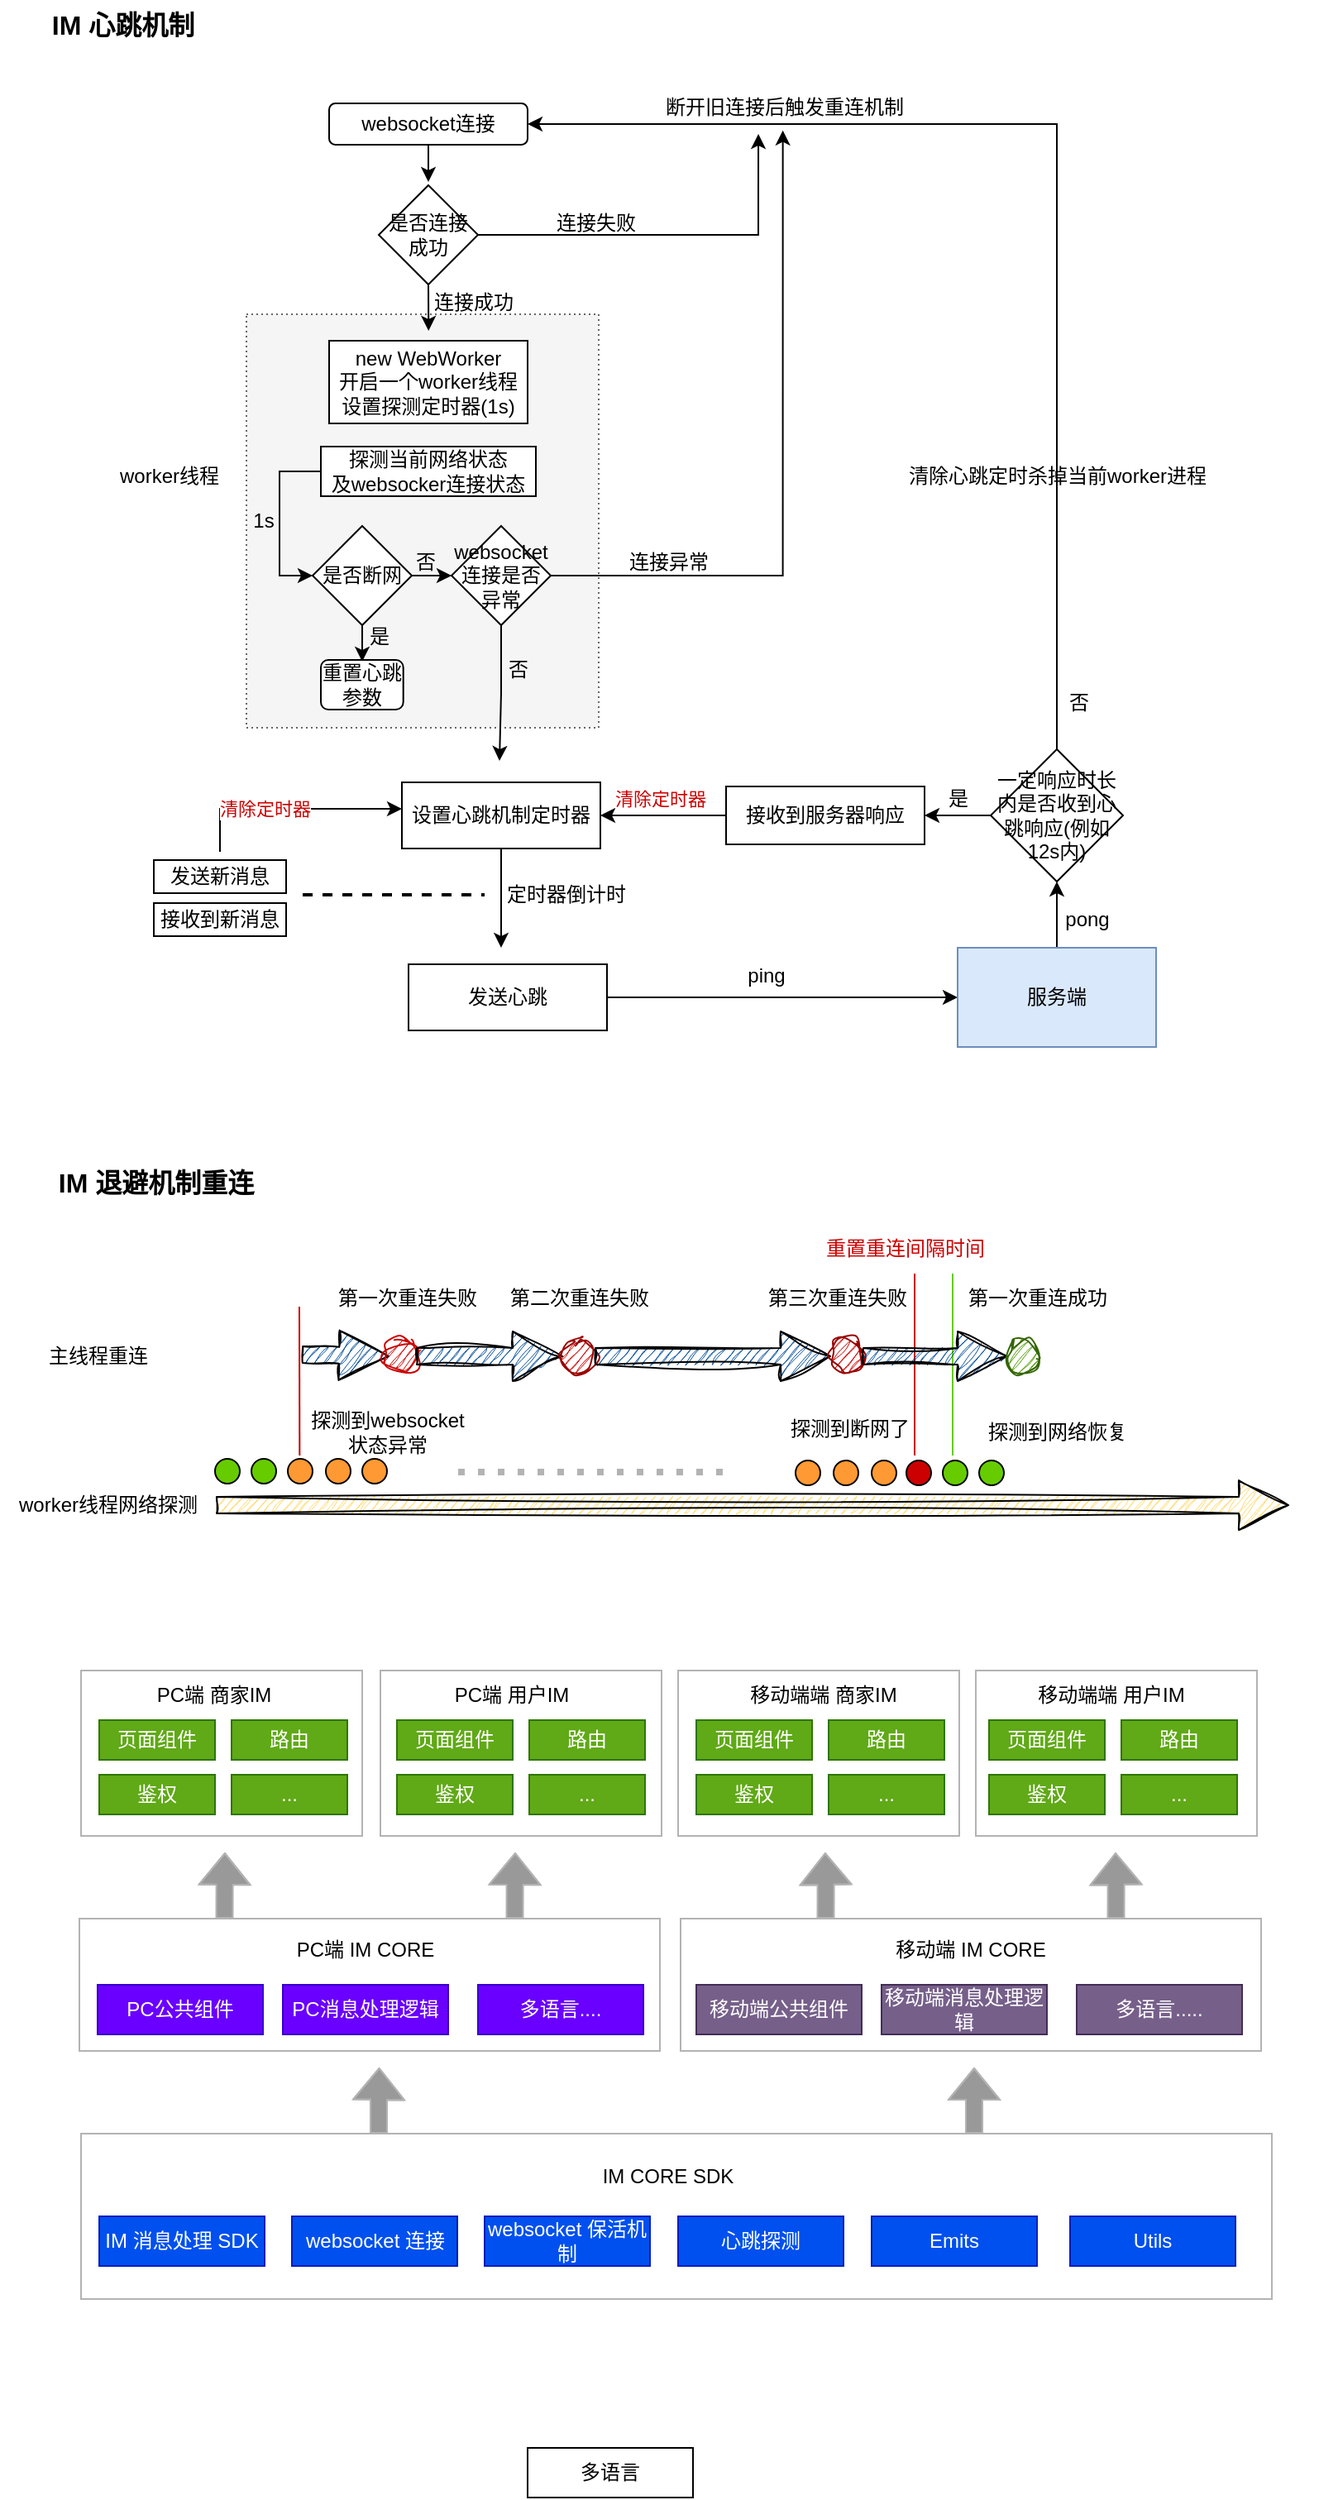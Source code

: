 <mxfile version="21.2.1" type="github">
  <diagram name="第 1 页" id="Ruh7ImkBMBkC0HaApEOw">
    <mxGraphModel dx="1346" dy="859" grid="1" gridSize="10" guides="1" tooltips="1" connect="1" arrows="1" fold="1" page="1" pageScale="1" pageWidth="827" pageHeight="1169" math="0" shadow="0">
      <root>
        <mxCell id="0" />
        <mxCell id="1" parent="0" />
        <mxCell id="fL-9hyHwcYi3x7qJMCCa-196" style="edgeStyle=orthogonalEdgeStyle;rounded=0;orthogonalLoop=1;jettySize=auto;html=1;exitX=0.25;exitY=0;exitDx=0;exitDy=0;shape=flexArrow;fillColor=#999999;strokeColor=#B3B3B3;width=10;" edge="1" parent="1" source="fL-9hyHwcYi3x7qJMCCa-179">
          <mxGeometry relative="1" as="geometry">
            <mxPoint x="250.296" y="1260" as="targetPoint" />
          </mxGeometry>
        </mxCell>
        <mxCell id="fL-9hyHwcYi3x7qJMCCa-197" style="edgeStyle=orthogonalEdgeStyle;rounded=0;orthogonalLoop=1;jettySize=auto;html=1;exitX=0.75;exitY=0;exitDx=0;exitDy=0;shape=flexArrow;fillColor=#999999;strokeColor=#B3B3B3;arcSize=20;fixDash=0;snapToPoint=0;" edge="1" parent="1" source="fL-9hyHwcYi3x7qJMCCa-179">
          <mxGeometry relative="1" as="geometry">
            <mxPoint x="610.0" y="1260" as="targetPoint" />
          </mxGeometry>
        </mxCell>
        <mxCell id="fL-9hyHwcYi3x7qJMCCa-179" value="" style="rounded=0;whiteSpace=wrap;html=1;strokeColor=#B3B3B3;" vertex="1" parent="1">
          <mxGeometry x="70" y="1300" width="720" height="100" as="geometry" />
        </mxCell>
        <mxCell id="fL-9hyHwcYi3x7qJMCCa-194" style="edgeStyle=orthogonalEdgeStyle;rounded=0;orthogonalLoop=1;jettySize=auto;html=1;exitX=0.25;exitY=0;exitDx=0;exitDy=0;shape=flexArrow;fillColor=#999999;strokeColor=#B3B3B3;" edge="1" parent="1" source="fL-9hyHwcYi3x7qJMCCa-168">
          <mxGeometry relative="1" as="geometry">
            <mxPoint x="519.926" y="1130" as="targetPoint" />
          </mxGeometry>
        </mxCell>
        <mxCell id="fL-9hyHwcYi3x7qJMCCa-195" style="edgeStyle=orthogonalEdgeStyle;rounded=0;orthogonalLoop=1;jettySize=auto;html=1;exitX=0.75;exitY=0;exitDx=0;exitDy=0;shape=flexArrow;fillColor=#999999;strokeColor=#B3B3B3;" edge="1" parent="1" source="fL-9hyHwcYi3x7qJMCCa-168">
          <mxGeometry relative="1" as="geometry">
            <mxPoint x="695.481" y="1130" as="targetPoint" />
          </mxGeometry>
        </mxCell>
        <mxCell id="fL-9hyHwcYi3x7qJMCCa-168" value="" style="rounded=0;whiteSpace=wrap;html=1;strokeColor=#B3B3B3;" vertex="1" parent="1">
          <mxGeometry x="432.5" y="1170" width="351" height="80" as="geometry" />
        </mxCell>
        <mxCell id="fL-9hyHwcYi3x7qJMCCa-192" style="edgeStyle=orthogonalEdgeStyle;rounded=0;orthogonalLoop=1;jettySize=auto;html=1;exitX=0.25;exitY=0;exitDx=0;exitDy=0;shape=flexArrow;fillColor=#999999;strokeColor=#B3B3B3;" edge="1" parent="1" source="fL-9hyHwcYi3x7qJMCCa-165">
          <mxGeometry relative="1" as="geometry">
            <mxPoint x="156.963" y="1130" as="targetPoint" />
          </mxGeometry>
        </mxCell>
        <mxCell id="fL-9hyHwcYi3x7qJMCCa-193" style="edgeStyle=orthogonalEdgeStyle;rounded=0;orthogonalLoop=1;jettySize=auto;html=1;exitX=0.75;exitY=0;exitDx=0;exitDy=0;shape=flexArrow;fillColor=#999999;strokeColor=#B3B3B3;" edge="1" parent="1" source="fL-9hyHwcYi3x7qJMCCa-165">
          <mxGeometry relative="1" as="geometry">
            <mxPoint x="332.519" y="1130" as="targetPoint" />
          </mxGeometry>
        </mxCell>
        <mxCell id="fL-9hyHwcYi3x7qJMCCa-165" value="" style="rounded=0;whiteSpace=wrap;html=1;strokeColor=#B3B3B3;" vertex="1" parent="1">
          <mxGeometry x="69" y="1170" width="351" height="80" as="geometry" />
        </mxCell>
        <mxCell id="fL-9hyHwcYi3x7qJMCCa-162" value="" style="rounded=0;whiteSpace=wrap;html=1;strokeColor=#B3B3B3;" vertex="1" parent="1">
          <mxGeometry x="251" y="1020" width="170" height="100" as="geometry" />
        </mxCell>
        <mxCell id="fL-9hyHwcYi3x7qJMCCa-163" value="" style="rounded=0;whiteSpace=wrap;html=1;strokeColor=#B3B3B3;" vertex="1" parent="1">
          <mxGeometry x="431" y="1020" width="170" height="100" as="geometry" />
        </mxCell>
        <mxCell id="fL-9hyHwcYi3x7qJMCCa-164" value="" style="rounded=0;whiteSpace=wrap;html=1;strokeColor=#B3B3B3;" vertex="1" parent="1">
          <mxGeometry x="611" y="1020" width="170" height="100" as="geometry" />
        </mxCell>
        <mxCell id="fL-9hyHwcYi3x7qJMCCa-148" value="" style="rounded=0;whiteSpace=wrap;html=1;strokeColor=#B3B3B3;" vertex="1" parent="1">
          <mxGeometry x="70" y="1020" width="170" height="100" as="geometry" />
        </mxCell>
        <mxCell id="fL-9hyHwcYi3x7qJMCCa-1" value="" style="whiteSpace=wrap;html=1;dashed=1;fillColor=#f5f5f5;fontColor=#333333;strokeColor=#666666;dashPattern=1 2;" vertex="1" parent="1">
          <mxGeometry x="170" y="200" width="213" height="250" as="geometry" />
        </mxCell>
        <mxCell id="fL-9hyHwcYi3x7qJMCCa-58" style="edgeStyle=orthogonalEdgeStyle;rounded=0;orthogonalLoop=1;jettySize=auto;html=1;exitX=0.5;exitY=1;exitDx=0;exitDy=0;" edge="1" parent="1">
          <mxGeometry relative="1" as="geometry">
            <mxPoint x="280" y="120" as="targetPoint" />
            <mxPoint x="282" y="97.5" as="sourcePoint" />
          </mxGeometry>
        </mxCell>
        <mxCell id="fL-9hyHwcYi3x7qJMCCa-3" value="websocket连接" style="rounded=1;whiteSpace=wrap;html=1;fontSize=12;glass=0;strokeWidth=1;shadow=0;" vertex="1" parent="1">
          <mxGeometry x="220" y="72.5" width="120" height="25" as="geometry" />
        </mxCell>
        <mxCell id="fL-9hyHwcYi3x7qJMCCa-5" value="new WebWorker&lt;br&gt;开启一个worker线程&lt;br&gt;设置探测定时器(1s)" style="rounded=0;whiteSpace=wrap;html=1;" vertex="1" parent="1">
          <mxGeometry x="220" y="216" width="120" height="50" as="geometry" />
        </mxCell>
        <mxCell id="fL-9hyHwcYi3x7qJMCCa-6" value="" style="edgeStyle=orthogonalEdgeStyle;rounded=0;orthogonalLoop=1;jettySize=auto;html=1;exitX=0.5;exitY=1;exitDx=0;exitDy=0;" edge="1" parent="1" source="fL-9hyHwcYi3x7qJMCCa-12">
          <mxGeometry relative="1" as="geometry">
            <mxPoint x="324" y="533" as="sourcePoint" />
            <mxPoint x="324" y="583" as="targetPoint" />
          </mxGeometry>
        </mxCell>
        <mxCell id="fL-9hyHwcYi3x7qJMCCa-7" value="" style="edgeStyle=orthogonalEdgeStyle;rounded=0;orthogonalLoop=1;jettySize=auto;html=1;" edge="1" parent="1" source="fL-9hyHwcYi3x7qJMCCa-8" target="fL-9hyHwcYi3x7qJMCCa-10">
          <mxGeometry relative="1" as="geometry" />
        </mxCell>
        <mxCell id="fL-9hyHwcYi3x7qJMCCa-8" value="发送心跳" style="rounded=0;whiteSpace=wrap;html=1;" vertex="1" parent="1">
          <mxGeometry x="268" y="593" width="120" height="40" as="geometry" />
        </mxCell>
        <mxCell id="fL-9hyHwcYi3x7qJMCCa-9" value="" style="edgeStyle=orthogonalEdgeStyle;rounded=0;orthogonalLoop=1;jettySize=auto;html=1;" edge="1" parent="1" source="fL-9hyHwcYi3x7qJMCCa-10" target="fL-9hyHwcYi3x7qJMCCa-24">
          <mxGeometry relative="1" as="geometry" />
        </mxCell>
        <mxCell id="fL-9hyHwcYi3x7qJMCCa-10" value="服务端" style="whiteSpace=wrap;html=1;rounded=0;fillColor=#dae8fc;strokeColor=#6c8ebf;" vertex="1" parent="1">
          <mxGeometry x="600" y="583" width="120" height="60" as="geometry" />
        </mxCell>
        <mxCell id="fL-9hyHwcYi3x7qJMCCa-11" value="定时器倒计时" style="text;html=1;align=center;verticalAlign=middle;resizable=0;points=[];autosize=1;strokeColor=none;fillColor=none;" vertex="1" parent="1">
          <mxGeometry x="313" y="536" width="100" height="30" as="geometry" />
        </mxCell>
        <mxCell id="fL-9hyHwcYi3x7qJMCCa-12" value="设置心跳机制定时器" style="rounded=0;whiteSpace=wrap;html=1;" vertex="1" parent="1">
          <mxGeometry x="264" y="483" width="120" height="40" as="geometry" />
        </mxCell>
        <mxCell id="fL-9hyHwcYi3x7qJMCCa-16" value="" style="line;strokeWidth=2;html=1;perimeter=backbonePerimeter;points=[];outlineConnect=0;dashed=1;" vertex="1" parent="1">
          <mxGeometry x="204" y="546" width="110" height="10" as="geometry" />
        </mxCell>
        <mxCell id="fL-9hyHwcYi3x7qJMCCa-17" value="" style="edgeStyle=orthogonalEdgeStyle;rounded=0;orthogonalLoop=1;jettySize=auto;html=1;entryX=0;entryY=0.5;entryDx=0;entryDy=0;" edge="1" parent="1">
          <mxGeometry relative="1" as="geometry">
            <mxPoint x="154" y="525" as="sourcePoint" />
            <mxPoint x="264.0" y="499" as="targetPoint" />
            <Array as="points">
              <mxPoint x="154" y="525" />
              <mxPoint x="154" y="499" />
            </Array>
          </mxGeometry>
        </mxCell>
        <mxCell id="fL-9hyHwcYi3x7qJMCCa-18" value="清除定时器" style="edgeLabel;html=1;align=center;verticalAlign=middle;resizable=0;points=[];fontColor=#CC0000;" vertex="1" connectable="0" parent="fL-9hyHwcYi3x7qJMCCa-17">
          <mxGeometry x="-0.281" y="-1" relative="1" as="geometry">
            <mxPoint x="4" y="-1" as="offset" />
          </mxGeometry>
        </mxCell>
        <mxCell id="fL-9hyHwcYi3x7qJMCCa-19" value="" style="edgeStyle=orthogonalEdgeStyle;rounded=0;orthogonalLoop=1;jettySize=auto;html=1;" edge="1" parent="1" source="fL-9hyHwcYi3x7qJMCCa-20" target="fL-9hyHwcYi3x7qJMCCa-12">
          <mxGeometry relative="1" as="geometry" />
        </mxCell>
        <mxCell id="fL-9hyHwcYi3x7qJMCCa-20" value="接收到服务器响应" style="whiteSpace=wrap;html=1;rounded=0;" vertex="1" parent="1">
          <mxGeometry x="460" y="485.5" width="120" height="35" as="geometry" />
        </mxCell>
        <mxCell id="fL-9hyHwcYi3x7qJMCCa-21" value="清除定时器" style="edgeLabel;html=1;align=center;verticalAlign=middle;resizable=0;points=[];fontColor=#CC0000;" vertex="1" connectable="0" parent="1">
          <mxGeometry x="420" y="493.004" as="geometry" />
        </mxCell>
        <mxCell id="fL-9hyHwcYi3x7qJMCCa-22" value="" style="edgeStyle=orthogonalEdgeStyle;rounded=0;orthogonalLoop=1;jettySize=auto;html=1;" edge="1" parent="1" source="fL-9hyHwcYi3x7qJMCCa-24" target="fL-9hyHwcYi3x7qJMCCa-20">
          <mxGeometry relative="1" as="geometry" />
        </mxCell>
        <mxCell id="fL-9hyHwcYi3x7qJMCCa-23" style="edgeStyle=orthogonalEdgeStyle;rounded=0;orthogonalLoop=1;jettySize=auto;html=1;entryX=1;entryY=0.5;entryDx=0;entryDy=0;" edge="1" parent="1" source="fL-9hyHwcYi3x7qJMCCa-24" target="fL-9hyHwcYi3x7qJMCCa-3">
          <mxGeometry relative="1" as="geometry">
            <Array as="points">
              <mxPoint x="660" y="85" />
            </Array>
          </mxGeometry>
        </mxCell>
        <mxCell id="fL-9hyHwcYi3x7qJMCCa-24" value="一定响应时长内是否收到心跳响应(例如12s内)" style="rhombus;whiteSpace=wrap;html=1;rounded=0;" vertex="1" parent="1">
          <mxGeometry x="620" y="463" width="80" height="80" as="geometry" />
        </mxCell>
        <mxCell id="fL-9hyHwcYi3x7qJMCCa-25" value="是" style="text;html=1;align=center;verticalAlign=middle;resizable=0;points=[];autosize=1;strokeColor=none;fillColor=none;" vertex="1" parent="1">
          <mxGeometry x="580" y="478" width="40" height="30" as="geometry" />
        </mxCell>
        <mxCell id="fL-9hyHwcYi3x7qJMCCa-26" value="断开旧连接后触发重连机制" style="text;html=1;align=center;verticalAlign=middle;resizable=0;points=[];autosize=1;strokeColor=none;fillColor=none;" vertex="1" parent="1">
          <mxGeometry x="410" y="60" width="170" height="30" as="geometry" />
        </mxCell>
        <mxCell id="fL-9hyHwcYi3x7qJMCCa-27" value="否" style="text;html=1;align=center;verticalAlign=middle;resizable=0;points=[];autosize=1;strokeColor=none;fillColor=none;" vertex="1" parent="1">
          <mxGeometry x="653" y="420" width="40" height="30" as="geometry" />
        </mxCell>
        <mxCell id="fL-9hyHwcYi3x7qJMCCa-28" value="ping" style="text;html=1;align=center;verticalAlign=middle;resizable=0;points=[];autosize=1;strokeColor=none;fillColor=none;" vertex="1" parent="1">
          <mxGeometry x="459" y="585" width="50" height="30" as="geometry" />
        </mxCell>
        <mxCell id="fL-9hyHwcYi3x7qJMCCa-29" value="pong" style="text;html=1;align=center;verticalAlign=middle;resizable=0;points=[];autosize=1;strokeColor=none;fillColor=none;" vertex="1" parent="1">
          <mxGeometry x="653" y="551" width="50" height="30" as="geometry" />
        </mxCell>
        <mxCell id="fL-9hyHwcYi3x7qJMCCa-30" value="IM 心跳机制" style="text;html=1;align=center;verticalAlign=middle;resizable=0;points=[];autosize=1;strokeColor=none;fillColor=none;fontSize=16;fontStyle=1" vertex="1" parent="1">
          <mxGeometry x="40" y="10" width="110" height="30" as="geometry" />
        </mxCell>
        <mxCell id="fL-9hyHwcYi3x7qJMCCa-39" value="" style="group" vertex="1" connectable="0" parent="1">
          <mxGeometry x="114" y="530" width="80" height="46" as="geometry" />
        </mxCell>
        <mxCell id="fL-9hyHwcYi3x7qJMCCa-37" value="发送新消息" style="rounded=0;whiteSpace=wrap;html=1;movable=1;resizable=1;rotatable=1;deletable=1;editable=1;locked=0;connectable=1;" vertex="1" parent="fL-9hyHwcYi3x7qJMCCa-39">
          <mxGeometry width="80" height="20" as="geometry" />
        </mxCell>
        <mxCell id="fL-9hyHwcYi3x7qJMCCa-38" value="接收到新消息" style="rounded=0;whiteSpace=wrap;html=1;movable=1;resizable=1;rotatable=1;deletable=1;editable=1;locked=0;connectable=1;" vertex="1" parent="fL-9hyHwcYi3x7qJMCCa-39">
          <mxGeometry y="26" width="80" height="20" as="geometry" />
        </mxCell>
        <mxCell id="fL-9hyHwcYi3x7qJMCCa-44" style="edgeStyle=orthogonalEdgeStyle;rounded=0;orthogonalLoop=1;jettySize=auto;html=1;exitX=0;exitY=0.5;exitDx=0;exitDy=0;entryX=0;entryY=0.5;entryDx=0;entryDy=0;" edge="1" parent="1" source="fL-9hyHwcYi3x7qJMCCa-40" target="fL-9hyHwcYi3x7qJMCCa-43">
          <mxGeometry relative="1" as="geometry" />
        </mxCell>
        <mxCell id="fL-9hyHwcYi3x7qJMCCa-40" value="探测当前网络状态&lt;br&gt;及websocker连接状态" style="rounded=0;whiteSpace=wrap;html=1;" vertex="1" parent="1">
          <mxGeometry x="215" y="280" width="130" height="30" as="geometry" />
        </mxCell>
        <mxCell id="fL-9hyHwcYi3x7qJMCCa-51" style="edgeStyle=orthogonalEdgeStyle;rounded=0;orthogonalLoop=1;jettySize=auto;html=1;exitX=1;exitY=0.5;exitDx=0;exitDy=0;entryX=0;entryY=0.5;entryDx=0;entryDy=0;" edge="1" parent="1" source="fL-9hyHwcYi3x7qJMCCa-43" target="fL-9hyHwcYi3x7qJMCCa-50">
          <mxGeometry relative="1" as="geometry" />
        </mxCell>
        <mxCell id="fL-9hyHwcYi3x7qJMCCa-53" style="edgeStyle=orthogonalEdgeStyle;rounded=0;orthogonalLoop=1;jettySize=auto;html=1;exitX=0.5;exitY=1;exitDx=0;exitDy=0;" edge="1" parent="1" source="fL-9hyHwcYi3x7qJMCCa-43">
          <mxGeometry relative="1" as="geometry">
            <mxPoint x="240" y="410" as="targetPoint" />
            <Array as="points">
              <mxPoint x="240" y="400" />
              <mxPoint x="240" y="400" />
            </Array>
          </mxGeometry>
        </mxCell>
        <mxCell id="fL-9hyHwcYi3x7qJMCCa-43" value="是否断网" style="rhombus;whiteSpace=wrap;html=1;" vertex="1" parent="1">
          <mxGeometry x="210" y="328" width="60" height="60" as="geometry" />
        </mxCell>
        <mxCell id="fL-9hyHwcYi3x7qJMCCa-45" value="1s" style="text;html=1;align=center;verticalAlign=middle;resizable=0;points=[];autosize=1;strokeColor=none;fillColor=none;" vertex="1" parent="1">
          <mxGeometry x="160" y="310" width="40" height="30" as="geometry" />
        </mxCell>
        <mxCell id="fL-9hyHwcYi3x7qJMCCa-46" value="worker线程" style="text;html=1;align=center;verticalAlign=middle;resizable=0;points=[];autosize=1;strokeColor=none;fillColor=none;" vertex="1" parent="1">
          <mxGeometry x="83" y="283" width="80" height="30" as="geometry" />
        </mxCell>
        <mxCell id="fL-9hyHwcYi3x7qJMCCa-48" value="否" style="text;html=1;align=center;verticalAlign=middle;resizable=0;points=[];autosize=1;strokeColor=none;fillColor=none;" vertex="1" parent="1">
          <mxGeometry x="258" y="335" width="40" height="30" as="geometry" />
        </mxCell>
        <mxCell id="fL-9hyHwcYi3x7qJMCCa-52" style="edgeStyle=orthogonalEdgeStyle;rounded=0;orthogonalLoop=1;jettySize=auto;html=1;exitX=0.5;exitY=1;exitDx=0;exitDy=0;" edge="1" parent="1" source="fL-9hyHwcYi3x7qJMCCa-50">
          <mxGeometry relative="1" as="geometry">
            <mxPoint x="323" y="470" as="targetPoint" />
          </mxGeometry>
        </mxCell>
        <mxCell id="fL-9hyHwcYi3x7qJMCCa-65" style="edgeStyle=orthogonalEdgeStyle;rounded=0;orthogonalLoop=1;jettySize=auto;html=1;exitX=1;exitY=0.5;exitDx=0;exitDy=0;entryX=0.496;entryY=0.962;entryDx=0;entryDy=0;entryPerimeter=0;" edge="1" parent="1" source="fL-9hyHwcYi3x7qJMCCa-50" target="fL-9hyHwcYi3x7qJMCCa-26">
          <mxGeometry relative="1" as="geometry" />
        </mxCell>
        <mxCell id="fL-9hyHwcYi3x7qJMCCa-50" value="websocket连接是否异常" style="rhombus;whiteSpace=wrap;html=1;" vertex="1" parent="1">
          <mxGeometry x="294" y="328" width="60" height="60" as="geometry" />
        </mxCell>
        <mxCell id="fL-9hyHwcYi3x7qJMCCa-54" value="重置心跳参数" style="rounded=1;whiteSpace=wrap;html=1;" vertex="1" parent="1">
          <mxGeometry x="215" y="409" width="49.84" height="30" as="geometry" />
        </mxCell>
        <mxCell id="fL-9hyHwcYi3x7qJMCCa-55" value="是" style="text;html=1;align=center;verticalAlign=middle;resizable=0;points=[];autosize=1;strokeColor=none;fillColor=none;" vertex="1" parent="1">
          <mxGeometry x="230" y="380" width="40" height="30" as="geometry" />
        </mxCell>
        <mxCell id="fL-9hyHwcYi3x7qJMCCa-59" style="edgeStyle=orthogonalEdgeStyle;rounded=0;orthogonalLoop=1;jettySize=auto;html=1;exitX=0.5;exitY=1;exitDx=0;exitDy=0;entryX=0.517;entryY=0.04;entryDx=0;entryDy=0;entryPerimeter=0;" edge="1" parent="1" source="fL-9hyHwcYi3x7qJMCCa-56" target="fL-9hyHwcYi3x7qJMCCa-1">
          <mxGeometry relative="1" as="geometry" />
        </mxCell>
        <mxCell id="fL-9hyHwcYi3x7qJMCCa-64" style="edgeStyle=orthogonalEdgeStyle;rounded=0;orthogonalLoop=1;jettySize=auto;html=1;exitX=1;exitY=0.5;exitDx=0;exitDy=0;entryX=0.409;entryY=1.034;entryDx=0;entryDy=0;entryPerimeter=0;" edge="1" parent="1" source="fL-9hyHwcYi3x7qJMCCa-56" target="fL-9hyHwcYi3x7qJMCCa-26">
          <mxGeometry relative="1" as="geometry" />
        </mxCell>
        <mxCell id="fL-9hyHwcYi3x7qJMCCa-56" value="是否连接成功" style="rhombus;whiteSpace=wrap;html=1;" vertex="1" parent="1">
          <mxGeometry x="250" y="122" width="60" height="60" as="geometry" />
        </mxCell>
        <mxCell id="fL-9hyHwcYi3x7qJMCCa-60" value="连接成功" style="text;html=1;align=center;verticalAlign=middle;resizable=0;points=[];autosize=1;strokeColor=none;fillColor=none;" vertex="1" parent="1">
          <mxGeometry x="272" y="178" width="70" height="30" as="geometry" />
        </mxCell>
        <mxCell id="fL-9hyHwcYi3x7qJMCCa-62" value="连接失败" style="text;html=1;align=center;verticalAlign=middle;resizable=0;points=[];autosize=1;strokeColor=none;fillColor=none;" vertex="1" parent="1">
          <mxGeometry x="346" y="130" width="70" height="30" as="geometry" />
        </mxCell>
        <mxCell id="fL-9hyHwcYi3x7qJMCCa-66" value="连接异常" style="text;html=1;align=center;verticalAlign=middle;resizable=0;points=[];autosize=1;strokeColor=none;fillColor=none;" vertex="1" parent="1">
          <mxGeometry x="390" y="335" width="70" height="30" as="geometry" />
        </mxCell>
        <mxCell id="fL-9hyHwcYi3x7qJMCCa-67" value="否" style="text;html=1;align=center;verticalAlign=middle;resizable=0;points=[];autosize=1;strokeColor=none;fillColor=none;" vertex="1" parent="1">
          <mxGeometry x="314" y="400" width="40" height="30" as="geometry" />
        </mxCell>
        <mxCell id="fL-9hyHwcYi3x7qJMCCa-68" value="清除心跳定时杀掉当前worker进程" style="text;html=1;align=center;verticalAlign=middle;resizable=0;points=[];autosize=1;strokeColor=none;fillColor=none;" vertex="1" parent="1">
          <mxGeometry x="560" y="283" width="200" height="30" as="geometry" />
        </mxCell>
        <mxCell id="fL-9hyHwcYi3x7qJMCCa-79" value="第二次重连失败" style="text;html=1;align=center;verticalAlign=middle;resizable=0;points=[];autosize=1;strokeColor=none;fillColor=none;" vertex="1" parent="1">
          <mxGeometry x="316" y="780" width="110" height="30" as="geometry" />
        </mxCell>
        <mxCell id="fL-9hyHwcYi3x7qJMCCa-84" value="第一次重连失败" style="text;html=1;align=center;verticalAlign=middle;resizable=0;points=[];autosize=1;strokeColor=none;fillColor=none;" vertex="1" parent="1">
          <mxGeometry x="212" y="780" width="110" height="30" as="geometry" />
        </mxCell>
        <mxCell id="fL-9hyHwcYi3x7qJMCCa-85" value="第三次重连失败" style="text;html=1;align=center;verticalAlign=middle;resizable=0;points=[];autosize=1;strokeColor=none;fillColor=none;" vertex="1" parent="1">
          <mxGeometry x="472" y="780" width="110" height="30" as="geometry" />
        </mxCell>
        <mxCell id="fL-9hyHwcYi3x7qJMCCa-89" value="" style="shape=arrow;html=1;rounded=0;fillColor=#004C99;sketch=1;curveFitting=1;jiggle=2;arcSize=12;exitX=1;exitY=0.5;exitDx=0;exitDy=0;" edge="1" parent="1">
          <mxGeometry width="100" relative="1" as="geometry">
            <mxPoint x="204.0" y="829" as="sourcePoint" />
            <mxPoint x="256" y="830" as="targetPoint" />
          </mxGeometry>
        </mxCell>
        <mxCell id="fL-9hyHwcYi3x7qJMCCa-88" value="" style="ellipse;whiteSpace=wrap;html=1;aspect=fixed;fillColor=#CC0000;container=0;shadow=0;sketch=1;curveFitting=1;jiggle=2;strokeColor=#CC0000;" vertex="1" parent="1">
          <mxGeometry x="253" y="820" width="20" height="20" as="geometry" />
        </mxCell>
        <mxCell id="fL-9hyHwcYi3x7qJMCCa-91" value="" style="shape=arrow;html=1;rounded=0;fillColor=#004C99;arcSize=20;fillOpacity=100;sketch=1;curveFitting=1;jiggle=2;" edge="1" parent="1">
          <mxGeometry width="100" relative="1" as="geometry">
            <mxPoint x="273" y="830" as="sourcePoint" />
            <mxPoint x="361.0" y="830" as="targetPoint" />
          </mxGeometry>
        </mxCell>
        <mxCell id="fL-9hyHwcYi3x7qJMCCa-90" value="" style="ellipse;whiteSpace=wrap;html=1;aspect=fixed;fillColor=#CC0000;container=0;shadow=0;sketch=1;curveFitting=1;jiggle=2;strokeColor=#990000;" vertex="1" parent="1">
          <mxGeometry x="361" y="820" width="20" height="20" as="geometry" />
        </mxCell>
        <mxCell id="fL-9hyHwcYi3x7qJMCCa-93" value="" style="shape=arrow;html=1;rounded=0;fillColor=#004C99;arcSize=20;fillOpacity=100;sketch=1;curveFitting=1;jiggle=2;" edge="1" parent="1">
          <mxGeometry width="100" relative="1" as="geometry">
            <mxPoint x="381.0" y="830" as="sourcePoint" />
            <mxPoint x="523" y="830" as="targetPoint" />
          </mxGeometry>
        </mxCell>
        <mxCell id="fL-9hyHwcYi3x7qJMCCa-92" value="" style="ellipse;whiteSpace=wrap;html=1;aspect=fixed;fillColor=#CC0000;container=0;shadow=0;sketch=1;curveFitting=1;jiggle=2;strokeColor=#990000;" vertex="1" parent="1">
          <mxGeometry x="523" y="820" width="20" height="20" as="geometry" />
        </mxCell>
        <mxCell id="fL-9hyHwcYi3x7qJMCCa-94" value="" style="endArrow=classic;html=1;rounded=1;shape=arrow;sketch=1;curveFitting=1;jiggle=2;fillColor=#FFD966;" edge="1" parent="1">
          <mxGeometry width="50" height="50" relative="1" as="geometry">
            <mxPoint x="152" y="920" as="sourcePoint" />
            <mxPoint x="800" y="920" as="targetPoint" />
          </mxGeometry>
        </mxCell>
        <mxCell id="fL-9hyHwcYi3x7qJMCCa-98" value="主线程重连" style="text;html=1;align=center;verticalAlign=middle;resizable=0;points=[];autosize=1;strokeColor=none;fillColor=none;" vertex="1" parent="1">
          <mxGeometry x="40" y="815" width="80" height="30" as="geometry" />
        </mxCell>
        <mxCell id="fL-9hyHwcYi3x7qJMCCa-99" value="" style="ellipse;whiteSpace=wrap;html=1;aspect=fixed;fillColor=#CC0000;" vertex="1" parent="1">
          <mxGeometry x="569" y="893" width="15" height="15" as="geometry" />
        </mxCell>
        <mxCell id="fL-9hyHwcYi3x7qJMCCa-101" value="探测到断网了" style="text;html=1;strokeColor=none;fillColor=none;align=center;verticalAlign=middle;whiteSpace=wrap;rounded=0;" vertex="1" parent="1">
          <mxGeometry x="495" y="859" width="80" height="30" as="geometry" />
        </mxCell>
        <mxCell id="fL-9hyHwcYi3x7qJMCCa-102" value="" style="endArrow=none;html=1;rounded=0;strokeColor=#CC0000;" edge="1" parent="1">
          <mxGeometry width="50" height="50" relative="1" as="geometry">
            <mxPoint x="574" y="780" as="sourcePoint" />
            <mxPoint x="574" y="890" as="targetPoint" />
          </mxGeometry>
        </mxCell>
        <mxCell id="fL-9hyHwcYi3x7qJMCCa-103" value="重置重连间隔时间" style="text;html=1;align=center;verticalAlign=middle;resizable=0;points=[];autosize=1;strokeColor=none;fillColor=none;fontColor=#CC0000;" vertex="1" parent="1">
          <mxGeometry x="508" y="750" width="120" height="30" as="geometry" />
        </mxCell>
        <mxCell id="fL-9hyHwcYi3x7qJMCCa-104" value="" style="ellipse;whiteSpace=wrap;html=1;aspect=fixed;fillColor=#66CC00;" vertex="1" parent="1">
          <mxGeometry x="591" y="893" width="15" height="15" as="geometry" />
        </mxCell>
        <mxCell id="fL-9hyHwcYi3x7qJMCCa-105" value="探测到网络恢复" style="text;html=1;strokeColor=none;fillColor=none;align=center;verticalAlign=middle;whiteSpace=wrap;rounded=0;" vertex="1" parent="1">
          <mxGeometry x="617" y="861" width="87" height="30" as="geometry" />
        </mxCell>
        <mxCell id="fL-9hyHwcYi3x7qJMCCa-106" value="" style="endArrow=none;html=1;rounded=0;strokeColor=#66CC00;" edge="1" parent="1">
          <mxGeometry width="50" height="50" relative="1" as="geometry">
            <mxPoint x="597" y="780" as="sourcePoint" />
            <mxPoint x="597" y="890" as="targetPoint" />
          </mxGeometry>
        </mxCell>
        <mxCell id="fL-9hyHwcYi3x7qJMCCa-107" value="第一次重连成功" style="text;html=1;align=center;verticalAlign=middle;resizable=0;points=[];autosize=1;strokeColor=none;fillColor=none;" vertex="1" parent="1">
          <mxGeometry x="593" y="780" width="110" height="30" as="geometry" />
        </mxCell>
        <mxCell id="fL-9hyHwcYi3x7qJMCCa-109" value="" style="shape=arrow;html=1;rounded=0;fillColor=#004C99;arcSize=20;fillOpacity=100;sketch=1;curveFitting=1;jiggle=2;entryX=0;entryY=0.5;entryDx=0;entryDy=0;" edge="1" parent="1" target="fL-9hyHwcYi3x7qJMCCa-108">
          <mxGeometry width="100" relative="1" as="geometry">
            <mxPoint x="543" y="830" as="sourcePoint" />
            <mxPoint x="630" y="830" as="targetPoint" />
          </mxGeometry>
        </mxCell>
        <mxCell id="fL-9hyHwcYi3x7qJMCCa-108" value="" style="ellipse;whiteSpace=wrap;html=1;aspect=fixed;fillColor=#4D9900;container=0;sketch=1;curveFitting=1;jiggle=2;strokeColor=#336600;" vertex="1" parent="1">
          <mxGeometry x="630" y="820" width="20" height="20" as="geometry" />
        </mxCell>
        <mxCell id="fL-9hyHwcYi3x7qJMCCa-111" value="worker线程网络探测" style="text;html=1;align=center;verticalAlign=middle;resizable=0;points=[];autosize=1;strokeColor=none;fillColor=none;" vertex="1" parent="1">
          <mxGeometry x="21" y="905" width="130" height="30" as="geometry" />
        </mxCell>
        <mxCell id="fL-9hyHwcYi3x7qJMCCa-112" value="IM 退避机制重连" style="text;html=1;align=center;verticalAlign=middle;resizable=0;points=[];autosize=1;strokeColor=none;fillColor=none;fontSize=16;fontStyle=1" vertex="1" parent="1">
          <mxGeometry x="45" y="710" width="140" height="30" as="geometry" />
        </mxCell>
        <mxCell id="fL-9hyHwcYi3x7qJMCCa-113" value="" style="ellipse;whiteSpace=wrap;html=1;aspect=fixed;fillColor=#FF9933;" vertex="1" parent="1">
          <mxGeometry x="548" y="893" width="15" height="15" as="geometry" />
        </mxCell>
        <mxCell id="fL-9hyHwcYi3x7qJMCCa-114" value="" style="ellipse;whiteSpace=wrap;html=1;aspect=fixed;fillColor=#FF9933;" vertex="1" parent="1">
          <mxGeometry x="525" y="893" width="15" height="15" as="geometry" />
        </mxCell>
        <mxCell id="fL-9hyHwcYi3x7qJMCCa-115" value="" style="ellipse;whiteSpace=wrap;html=1;aspect=fixed;fillColor=#66CC00;" vertex="1" parent="1">
          <mxGeometry x="613" y="893" width="15" height="15" as="geometry" />
        </mxCell>
        <mxCell id="fL-9hyHwcYi3x7qJMCCa-116" value="" style="ellipse;whiteSpace=wrap;html=1;aspect=fixed;fillColor=#FF9933;" vertex="1" parent="1">
          <mxGeometry x="502" y="893" width="15" height="15" as="geometry" />
        </mxCell>
        <mxCell id="fL-9hyHwcYi3x7qJMCCa-117" value="" style="ellipse;whiteSpace=wrap;html=1;aspect=fixed;fillColor=#FF9933;" vertex="1" parent="1">
          <mxGeometry x="218" y="892" width="15" height="15" as="geometry" />
        </mxCell>
        <mxCell id="fL-9hyHwcYi3x7qJMCCa-118" value="" style="ellipse;whiteSpace=wrap;html=1;aspect=fixed;fillColor=#FF9933;" vertex="1" parent="1">
          <mxGeometry x="240" y="892" width="15" height="15" as="geometry" />
        </mxCell>
        <mxCell id="fL-9hyHwcYi3x7qJMCCa-119" value="" style="line;strokeWidth=4;html=1;perimeter=backbonePerimeter;points=[];outlineConnect=0;strokeColor=#B3B3B3;dashed=1;dashPattern=1 2;" vertex="1" parent="1">
          <mxGeometry x="298" y="895" width="160" height="10" as="geometry" />
        </mxCell>
        <mxCell id="fL-9hyHwcYi3x7qJMCCa-121" value="" style="endArrow=none;html=1;rounded=0;strokeColor=#CC0000;" edge="1" parent="1">
          <mxGeometry width="50" height="50" relative="1" as="geometry">
            <mxPoint x="202" y="800" as="sourcePoint" />
            <mxPoint x="202.17" y="890" as="targetPoint" />
          </mxGeometry>
        </mxCell>
        <mxCell id="fL-9hyHwcYi3x7qJMCCa-122" value="" style="ellipse;whiteSpace=wrap;html=1;aspect=fixed;fillColor=#66CC00;" vertex="1" parent="1">
          <mxGeometry x="173" y="892" width="15" height="15" as="geometry" />
        </mxCell>
        <mxCell id="fL-9hyHwcYi3x7qJMCCa-123" value="" style="ellipse;whiteSpace=wrap;html=1;aspect=fixed;fillColor=#FF9933;" vertex="1" parent="1">
          <mxGeometry x="195" y="892" width="15" height="15" as="geometry" />
        </mxCell>
        <mxCell id="fL-9hyHwcYi3x7qJMCCa-124" value="" style="ellipse;whiteSpace=wrap;html=1;aspect=fixed;fillColor=#66CC00;" vertex="1" parent="1">
          <mxGeometry x="151" y="892" width="15" height="15" as="geometry" />
        </mxCell>
        <mxCell id="fL-9hyHwcYi3x7qJMCCa-125" value="探测到websocket状态异常" style="text;html=1;strokeColor=none;fillColor=none;align=center;verticalAlign=middle;whiteSpace=wrap;rounded=0;" vertex="1" parent="1">
          <mxGeometry x="203.5" y="861" width="102.5" height="30" as="geometry" />
        </mxCell>
        <mxCell id="fL-9hyHwcYi3x7qJMCCa-128" value="路由" style="rounded=0;whiteSpace=wrap;html=1;fillColor=#60a917;fontColor=#ffffff;strokeColor=#2D7600;" vertex="1" parent="1">
          <mxGeometry x="161" y="1050" width="70" height="24" as="geometry" />
        </mxCell>
        <mxCell id="fL-9hyHwcYi3x7qJMCCa-129" value="页面组件" style="rounded=0;whiteSpace=wrap;html=1;fillColor=#60a917;fontColor=#ffffff;strokeColor=#2D7600;" vertex="1" parent="1">
          <mxGeometry x="81" y="1050" width="70" height="24" as="geometry" />
        </mxCell>
        <mxCell id="fL-9hyHwcYi3x7qJMCCa-130" value="鉴权" style="rounded=0;whiteSpace=wrap;html=1;fillColor=#60a917;fontColor=#ffffff;strokeColor=#2D7600;" vertex="1" parent="1">
          <mxGeometry x="81" y="1083" width="70" height="24" as="geometry" />
        </mxCell>
        <mxCell id="fL-9hyHwcYi3x7qJMCCa-131" value="..." style="rounded=0;whiteSpace=wrap;html=1;fillColor=#60a917;fontColor=#ffffff;strokeColor=#2D7600;" vertex="1" parent="1">
          <mxGeometry x="161" y="1083" width="70" height="24" as="geometry" />
        </mxCell>
        <mxCell id="fL-9hyHwcYi3x7qJMCCa-132" value="路由" style="rounded=0;whiteSpace=wrap;html=1;fillColor=#60a917;fontColor=#ffffff;strokeColor=#2D7600;" vertex="1" parent="1">
          <mxGeometry x="341" y="1050" width="70" height="24" as="geometry" />
        </mxCell>
        <mxCell id="fL-9hyHwcYi3x7qJMCCa-133" value="页面组件" style="rounded=0;whiteSpace=wrap;html=1;fillColor=#60a917;fontColor=#ffffff;strokeColor=#2D7600;" vertex="1" parent="1">
          <mxGeometry x="261" y="1050" width="70" height="24" as="geometry" />
        </mxCell>
        <mxCell id="fL-9hyHwcYi3x7qJMCCa-134" value="鉴权" style="rounded=0;whiteSpace=wrap;html=1;fillColor=#60a917;fontColor=#ffffff;strokeColor=#2D7600;" vertex="1" parent="1">
          <mxGeometry x="261" y="1083" width="70" height="24" as="geometry" />
        </mxCell>
        <mxCell id="fL-9hyHwcYi3x7qJMCCa-135" value="..." style="rounded=0;whiteSpace=wrap;html=1;fillColor=#60a917;fontColor=#ffffff;strokeColor=#2D7600;" vertex="1" parent="1">
          <mxGeometry x="341" y="1083" width="70" height="24" as="geometry" />
        </mxCell>
        <mxCell id="fL-9hyHwcYi3x7qJMCCa-136" value="路由" style="rounded=0;whiteSpace=wrap;html=1;fillColor=#60a917;fontColor=#ffffff;strokeColor=#2D7600;" vertex="1" parent="1">
          <mxGeometry x="522" y="1050" width="70" height="24" as="geometry" />
        </mxCell>
        <mxCell id="fL-9hyHwcYi3x7qJMCCa-137" value="页面组件" style="rounded=0;whiteSpace=wrap;html=1;fillColor=#60a917;fontColor=#ffffff;strokeColor=#2D7600;" vertex="1" parent="1">
          <mxGeometry x="442" y="1050" width="70" height="24" as="geometry" />
        </mxCell>
        <mxCell id="fL-9hyHwcYi3x7qJMCCa-138" value="鉴权" style="rounded=0;whiteSpace=wrap;html=1;fillColor=#60a917;fontColor=#ffffff;strokeColor=#2D7600;" vertex="1" parent="1">
          <mxGeometry x="442" y="1083" width="70" height="24" as="geometry" />
        </mxCell>
        <mxCell id="fL-9hyHwcYi3x7qJMCCa-139" value="..." style="rounded=0;whiteSpace=wrap;html=1;fillColor=#60a917;fontColor=#ffffff;strokeColor=#2D7600;" vertex="1" parent="1">
          <mxGeometry x="522" y="1083" width="70" height="24" as="geometry" />
        </mxCell>
        <mxCell id="fL-9hyHwcYi3x7qJMCCa-140" value="路由" style="rounded=0;whiteSpace=wrap;html=1;fillColor=#60a917;fontColor=#ffffff;strokeColor=#2D7600;" vertex="1" parent="1">
          <mxGeometry x="699" y="1050" width="70" height="24" as="geometry" />
        </mxCell>
        <mxCell id="fL-9hyHwcYi3x7qJMCCa-141" value="页面组件" style="rounded=0;whiteSpace=wrap;html=1;fillColor=#60a917;fontColor=#ffffff;strokeColor=#2D7600;" vertex="1" parent="1">
          <mxGeometry x="619" y="1050" width="70" height="24" as="geometry" />
        </mxCell>
        <mxCell id="fL-9hyHwcYi3x7qJMCCa-142" value="鉴权" style="rounded=0;whiteSpace=wrap;html=1;fillColor=#60a917;fontColor=#ffffff;strokeColor=#2D7600;" vertex="1" parent="1">
          <mxGeometry x="619" y="1083" width="70" height="24" as="geometry" />
        </mxCell>
        <mxCell id="fL-9hyHwcYi3x7qJMCCa-143" value="..." style="rounded=0;whiteSpace=wrap;html=1;fillColor=#60a917;fontColor=#ffffff;strokeColor=#2D7600;" vertex="1" parent="1">
          <mxGeometry x="699" y="1083" width="70" height="24" as="geometry" />
        </mxCell>
        <mxCell id="fL-9hyHwcYi3x7qJMCCa-144" value="PC端&amp;nbsp;商家IM" style="text;html=1;strokeColor=none;fillColor=none;align=center;verticalAlign=middle;whiteSpace=wrap;rounded=0;" vertex="1" parent="1">
          <mxGeometry x="111" y="1020" width="79" height="30" as="geometry" />
        </mxCell>
        <mxCell id="fL-9hyHwcYi3x7qJMCCa-145" value="PC端 用户IM" style="text;html=1;strokeColor=none;fillColor=none;align=center;verticalAlign=middle;whiteSpace=wrap;rounded=0;" vertex="1" parent="1">
          <mxGeometry x="290.5" y="1020" width="79" height="30" as="geometry" />
        </mxCell>
        <mxCell id="fL-9hyHwcYi3x7qJMCCa-146" value="移动端端 商家IM" style="text;html=1;strokeColor=none;fillColor=none;align=center;verticalAlign=middle;whiteSpace=wrap;rounded=0;" vertex="1" parent="1">
          <mxGeometry x="468" y="1020" width="102" height="30" as="geometry" />
        </mxCell>
        <mxCell id="fL-9hyHwcYi3x7qJMCCa-147" value="移动端端 用户IM" style="text;html=1;strokeColor=none;fillColor=none;align=center;verticalAlign=middle;whiteSpace=wrap;rounded=0;" vertex="1" parent="1">
          <mxGeometry x="642" y="1020" width="102" height="30" as="geometry" />
        </mxCell>
        <mxCell id="fL-9hyHwcYi3x7qJMCCa-150" value="PC公共组件" style="rounded=0;whiteSpace=wrap;html=1;fillColor=#6a00ff;fontColor=#ffffff;strokeColor=#3700CC;" vertex="1" parent="1">
          <mxGeometry x="80" y="1210" width="100" height="30" as="geometry" />
        </mxCell>
        <mxCell id="fL-9hyHwcYi3x7qJMCCa-151" value="PC消息处理逻辑" style="rounded=0;whiteSpace=wrap;html=1;fillColor=#6a00ff;fontColor=#ffffff;strokeColor=#3700CC;" vertex="1" parent="1">
          <mxGeometry x="192" y="1210" width="100" height="30" as="geometry" />
        </mxCell>
        <mxCell id="fL-9hyHwcYi3x7qJMCCa-152" value="多语言" style="rounded=0;whiteSpace=wrap;html=1;" vertex="1" parent="1">
          <mxGeometry x="340" y="1490" width="100" height="30" as="geometry" />
        </mxCell>
        <mxCell id="fL-9hyHwcYi3x7qJMCCa-156" value="多语言...." style="rounded=0;whiteSpace=wrap;html=1;fillColor=#6a00ff;fontColor=#ffffff;strokeColor=#3700CC;" vertex="1" parent="1">
          <mxGeometry x="310" y="1210" width="100" height="30" as="geometry" />
        </mxCell>
        <mxCell id="fL-9hyHwcYi3x7qJMCCa-157" value="移动端公共组件" style="rounded=0;whiteSpace=wrap;html=1;fillColor=#76608a;fontColor=#ffffff;strokeColor=#432D57;" vertex="1" parent="1">
          <mxGeometry x="442" y="1210" width="100" height="30" as="geometry" />
        </mxCell>
        <mxCell id="fL-9hyHwcYi3x7qJMCCa-158" value="移动端消息处理逻辑" style="rounded=0;whiteSpace=wrap;html=1;fillColor=#76608a;fontColor=#ffffff;strokeColor=#432D57;" vertex="1" parent="1">
          <mxGeometry x="554" y="1210" width="100" height="30" as="geometry" />
        </mxCell>
        <mxCell id="fL-9hyHwcYi3x7qJMCCa-159" value="多语言....." style="rounded=0;whiteSpace=wrap;html=1;fillColor=#76608a;fontColor=#ffffff;strokeColor=#432D57;" vertex="1" parent="1">
          <mxGeometry x="672" y="1210" width="100" height="30" as="geometry" />
        </mxCell>
        <mxCell id="fL-9hyHwcYi3x7qJMCCa-166" value="PC端 IM CORE" style="text;html=1;strokeColor=none;fillColor=none;align=center;verticalAlign=middle;whiteSpace=wrap;rounded=0;" vertex="1" parent="1">
          <mxGeometry x="182" y="1174" width="120" height="30" as="geometry" />
        </mxCell>
        <mxCell id="fL-9hyHwcYi3x7qJMCCa-167" value="移动端 IM CORE" style="text;html=1;strokeColor=none;fillColor=none;align=center;verticalAlign=middle;whiteSpace=wrap;rounded=0;" vertex="1" parent="1">
          <mxGeometry x="548" y="1174" width="120" height="30" as="geometry" />
        </mxCell>
        <mxCell id="fL-9hyHwcYi3x7qJMCCa-173" value="IM 消息处理 SDK" style="rounded=0;whiteSpace=wrap;html=1;fillColor=#0050ef;fontColor=#ffffff;strokeColor=#001DBC;" vertex="1" parent="1">
          <mxGeometry x="81" y="1350" width="100" height="30" as="geometry" />
        </mxCell>
        <mxCell id="fL-9hyHwcYi3x7qJMCCa-174" value="websocket 连接" style="rounded=0;whiteSpace=wrap;html=1;fillColor=#0050ef;fontColor=#ffffff;strokeColor=#001DBC;" vertex="1" parent="1">
          <mxGeometry x="197.5" y="1350" width="100" height="30" as="geometry" />
        </mxCell>
        <mxCell id="fL-9hyHwcYi3x7qJMCCa-175" value="websocket 保活机制" style="rounded=0;whiteSpace=wrap;html=1;fillColor=#0050ef;fontColor=#ffffff;strokeColor=#001DBC;" vertex="1" parent="1">
          <mxGeometry x="314" y="1350" width="100" height="30" as="geometry" />
        </mxCell>
        <mxCell id="fL-9hyHwcYi3x7qJMCCa-176" value="心跳探测" style="rounded=0;whiteSpace=wrap;html=1;fillColor=#0050ef;fontColor=#ffffff;strokeColor=#001DBC;" vertex="1" parent="1">
          <mxGeometry x="431" y="1350" width="100" height="30" as="geometry" />
        </mxCell>
        <mxCell id="fL-9hyHwcYi3x7qJMCCa-177" value="Emits" style="rounded=0;whiteSpace=wrap;html=1;fillColor=#0050ef;fontColor=#ffffff;strokeColor=#001DBC;" vertex="1" parent="1">
          <mxGeometry x="548" y="1350" width="100" height="30" as="geometry" />
        </mxCell>
        <mxCell id="fL-9hyHwcYi3x7qJMCCa-178" value="Utils" style="rounded=0;whiteSpace=wrap;html=1;fillColor=#0050ef;fontColor=#ffffff;strokeColor=#001DBC;" vertex="1" parent="1">
          <mxGeometry x="668" y="1350" width="100" height="30" as="geometry" />
        </mxCell>
        <mxCell id="fL-9hyHwcYi3x7qJMCCa-180" value="IM CORE SDK" style="text;html=1;strokeColor=none;fillColor=none;align=center;verticalAlign=middle;whiteSpace=wrap;rounded=0;" vertex="1" parent="1">
          <mxGeometry x="365" y="1311" width="120" height="30" as="geometry" />
        </mxCell>
      </root>
    </mxGraphModel>
  </diagram>
</mxfile>
